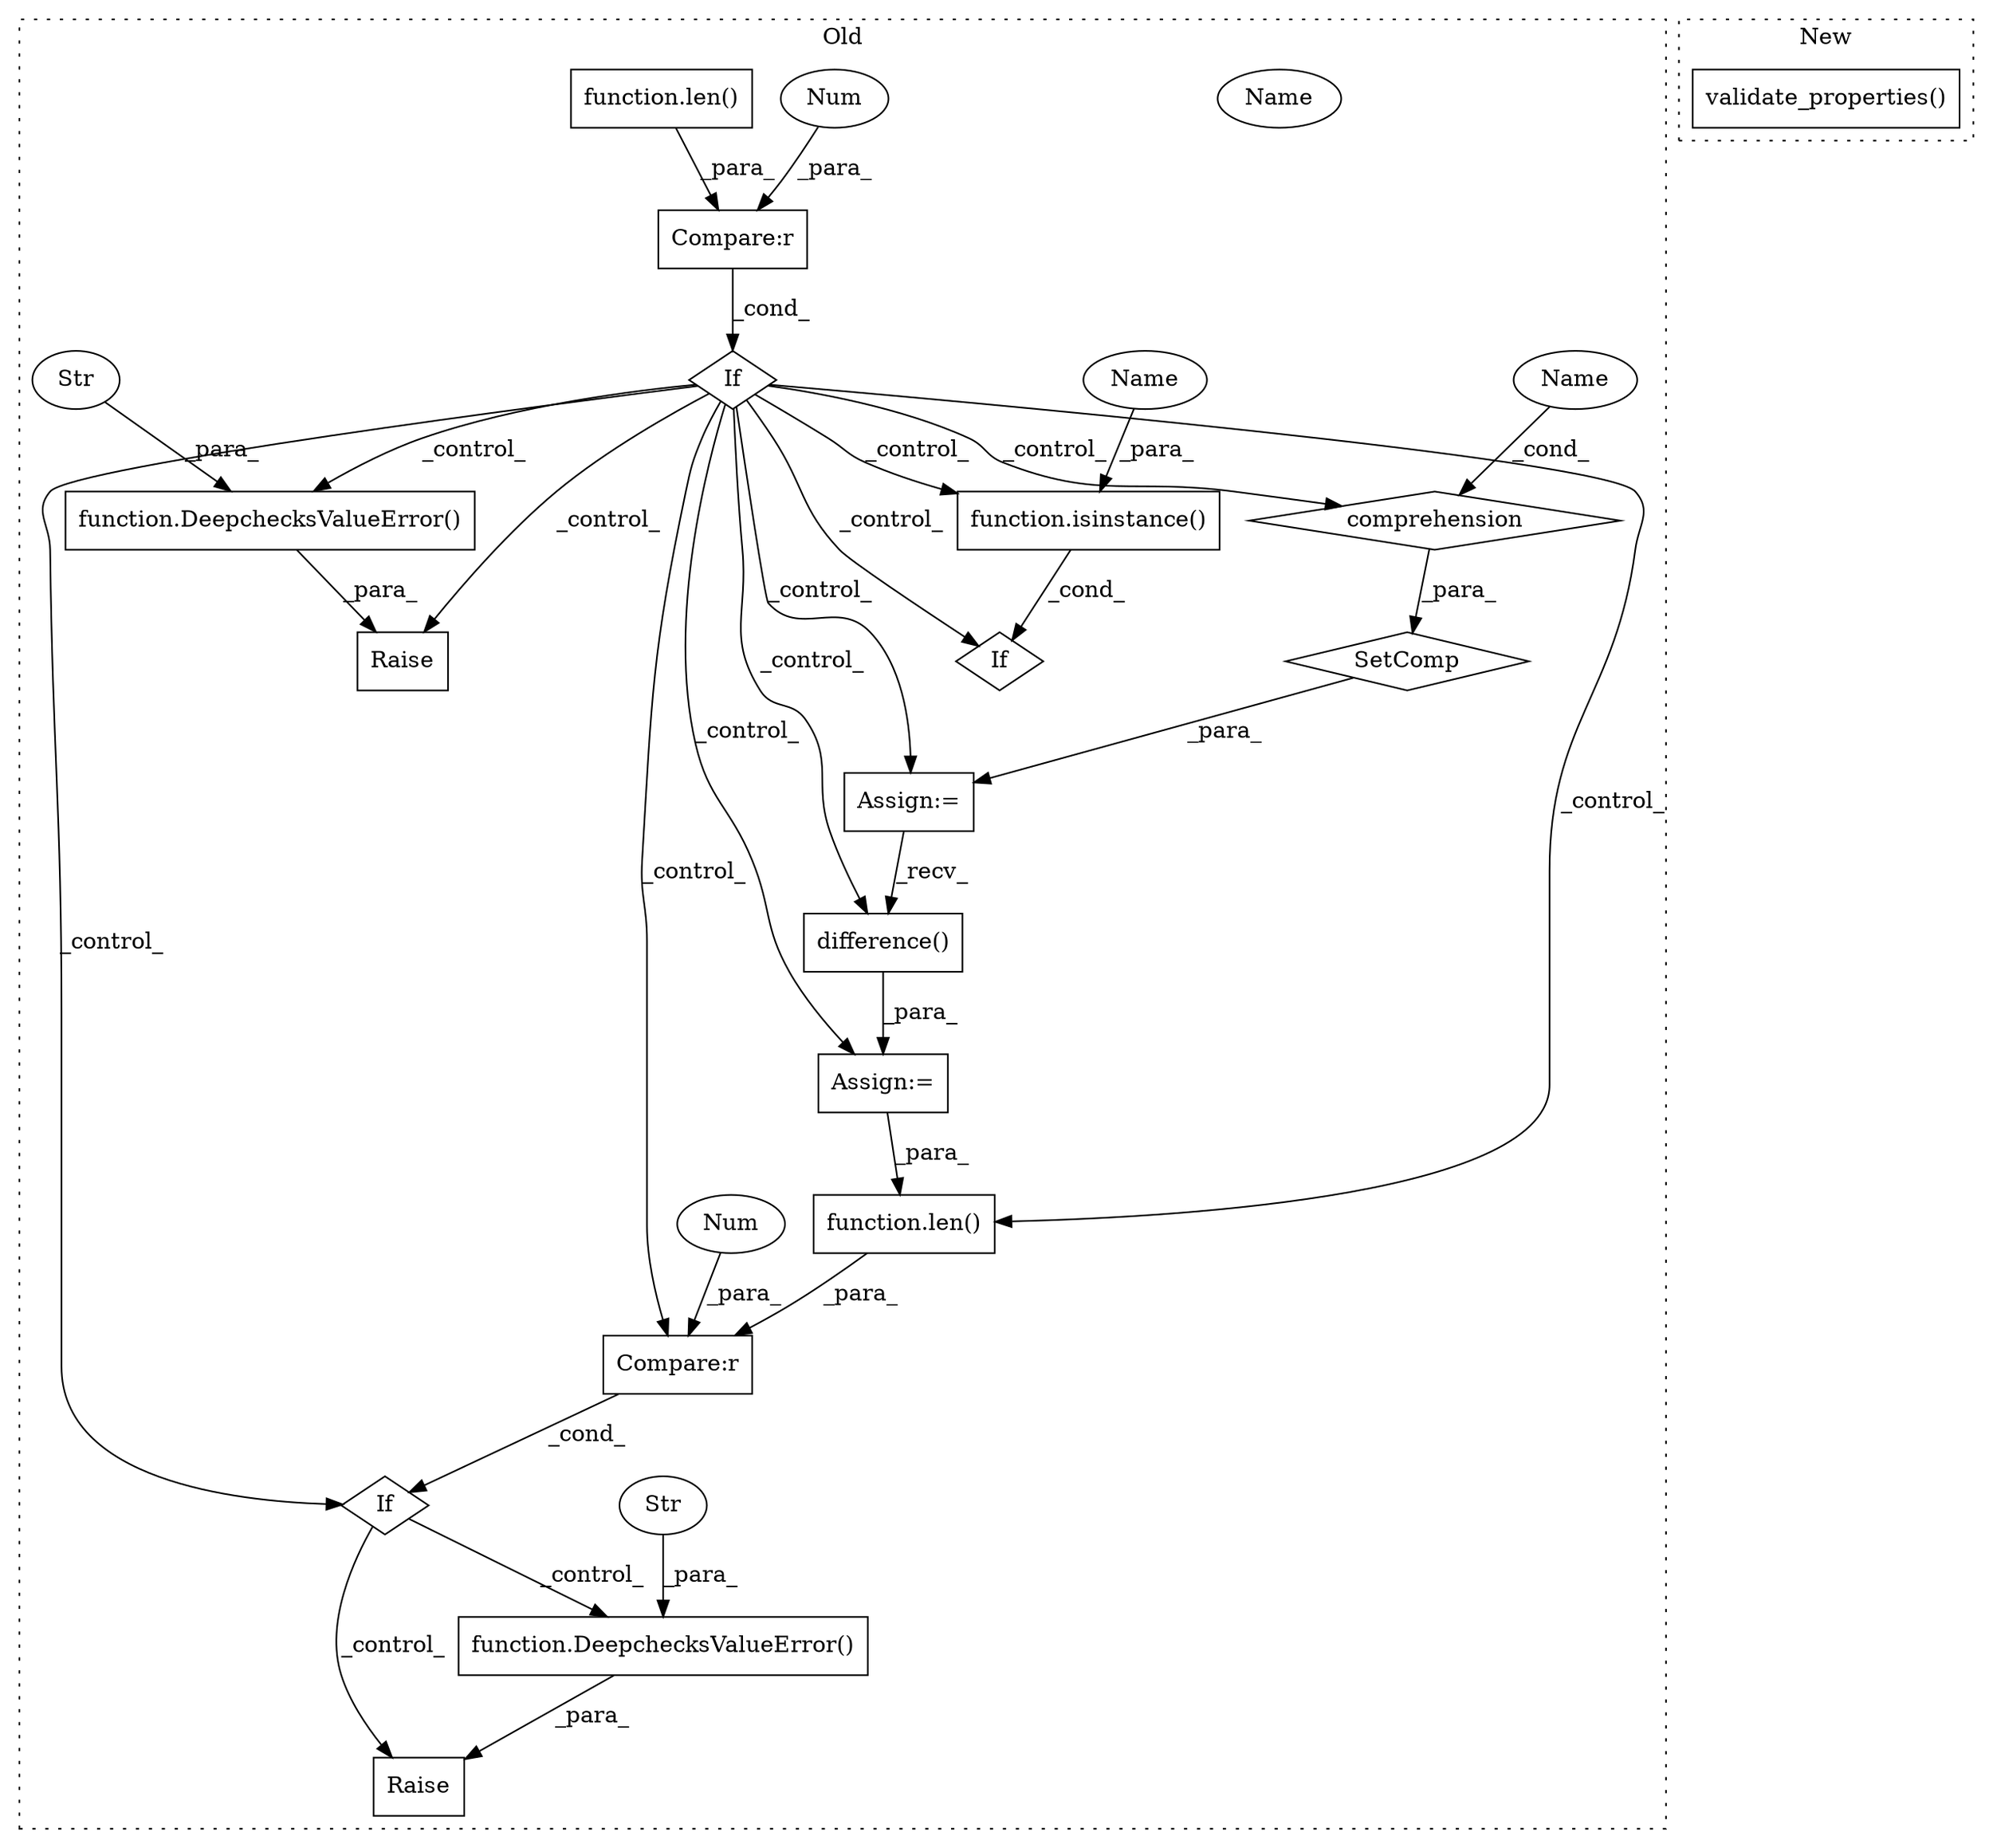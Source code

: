 digraph G {
subgraph cluster0 {
1 [label="Raise" a="91" s="4024" l="6" shape="box"];
3 [label="Compare:r" a="40" s="3657" l="26" shape="box"];
4 [label="If" a="96" s="3976" l="3" shape="diamond"];
5 [label="Compare:r" a="40" s="3979" l="27" shape="box"];
6 [label="If" a="96" s="3836,3853" l="11,1" shape="diamond"];
7 [label="difference()" a="75" s="3889,3961" l="31,1" shape="box"];
8 [label="function.DeepchecksValueError()" a="75" s="4030,4170" l="42,18" shape="box"];
9 [label="Str" a="66" s="4072" l="98" shape="ellipse"];
10 [label="function.DeepchecksValueError()" a="75" s="3707,3767" l="21,1" shape="box"];
11 [label="Str" a="66" s="3728" l="39" shape="ellipse"];
12 [label="Raise" a="91" s="3701" l="6" shape="box"];
13 [label="function.isinstance()" a="75" s="3836,3853" l="11,1" shape="box"];
14 [label="comprehension" a="45" s="3807" l="3" shape="diamond"];
15 [label="Num" a="76" s="4005" l="1" shape="ellipse"];
16 [label="Assign:=" a="68" s="3886" l="3" shape="box"];
17 [label="Assign:=" a="68" s="3801" l="3" shape="box"];
18 [label="function.len()" a="75" s="3979,4001" l="4,1" shape="box"];
19 [label="If" a="96" s="3654" l="3" shape="diamond"];
20 [label="SetComp" a="69" s="3804" l="51" shape="diamond"];
21 [label="Name" a="87" s="3805" l="1" shape="ellipse"];
22 [label="Num" a="76" s="3682" l="1" shape="ellipse"];
23 [label="function.len()" a="75" s="3657,3677" l="4,1" shape="box"];
24 [label="Name" a="87" s="3847" l="1" shape="ellipse"];
25 [label="Name" a="87" s="3805" l="1" shape="ellipse"];
label = "Old";
style="dotted";
}
subgraph cluster1 {
2 [label="validate_properties()" a="75" s="3896,3961" l="37,1" shape="box"];
label = "New";
style="dotted";
}
3 -> 19 [label="_cond_"];
4 -> 8 [label="_control_"];
4 -> 1 [label="_control_"];
5 -> 4 [label="_cond_"];
7 -> 16 [label="_para_"];
8 -> 1 [label="_para_"];
9 -> 8 [label="_para_"];
10 -> 12 [label="_para_"];
11 -> 10 [label="_para_"];
13 -> 6 [label="_cond_"];
14 -> 20 [label="_para_"];
15 -> 5 [label="_para_"];
16 -> 18 [label="_para_"];
17 -> 7 [label="_recv_"];
18 -> 5 [label="_para_"];
19 -> 12 [label="_control_"];
19 -> 10 [label="_control_"];
19 -> 4 [label="_control_"];
19 -> 13 [label="_control_"];
19 -> 14 [label="_control_"];
19 -> 16 [label="_control_"];
19 -> 17 [label="_control_"];
19 -> 7 [label="_control_"];
19 -> 6 [label="_control_"];
19 -> 18 [label="_control_"];
19 -> 5 [label="_control_"];
20 -> 17 [label="_para_"];
22 -> 3 [label="_para_"];
23 -> 3 [label="_para_"];
24 -> 13 [label="_para_"];
25 -> 14 [label="_cond_"];
}